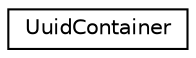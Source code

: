 digraph "Graphical Class Hierarchy"
{
  edge [fontname="Helvetica",fontsize="10",labelfontname="Helvetica",labelfontsize="10"];
  node [fontname="Helvetica",fontsize="10",shape=record];
  rankdir="LR";
  Node1 [label="UuidContainer",height=0.2,width=0.4,color="black", fillcolor="white", style="filled",URL="$structUuidContainer.html",tooltip="A return structure which captures any security error messages thrown by the framework. "];
}
